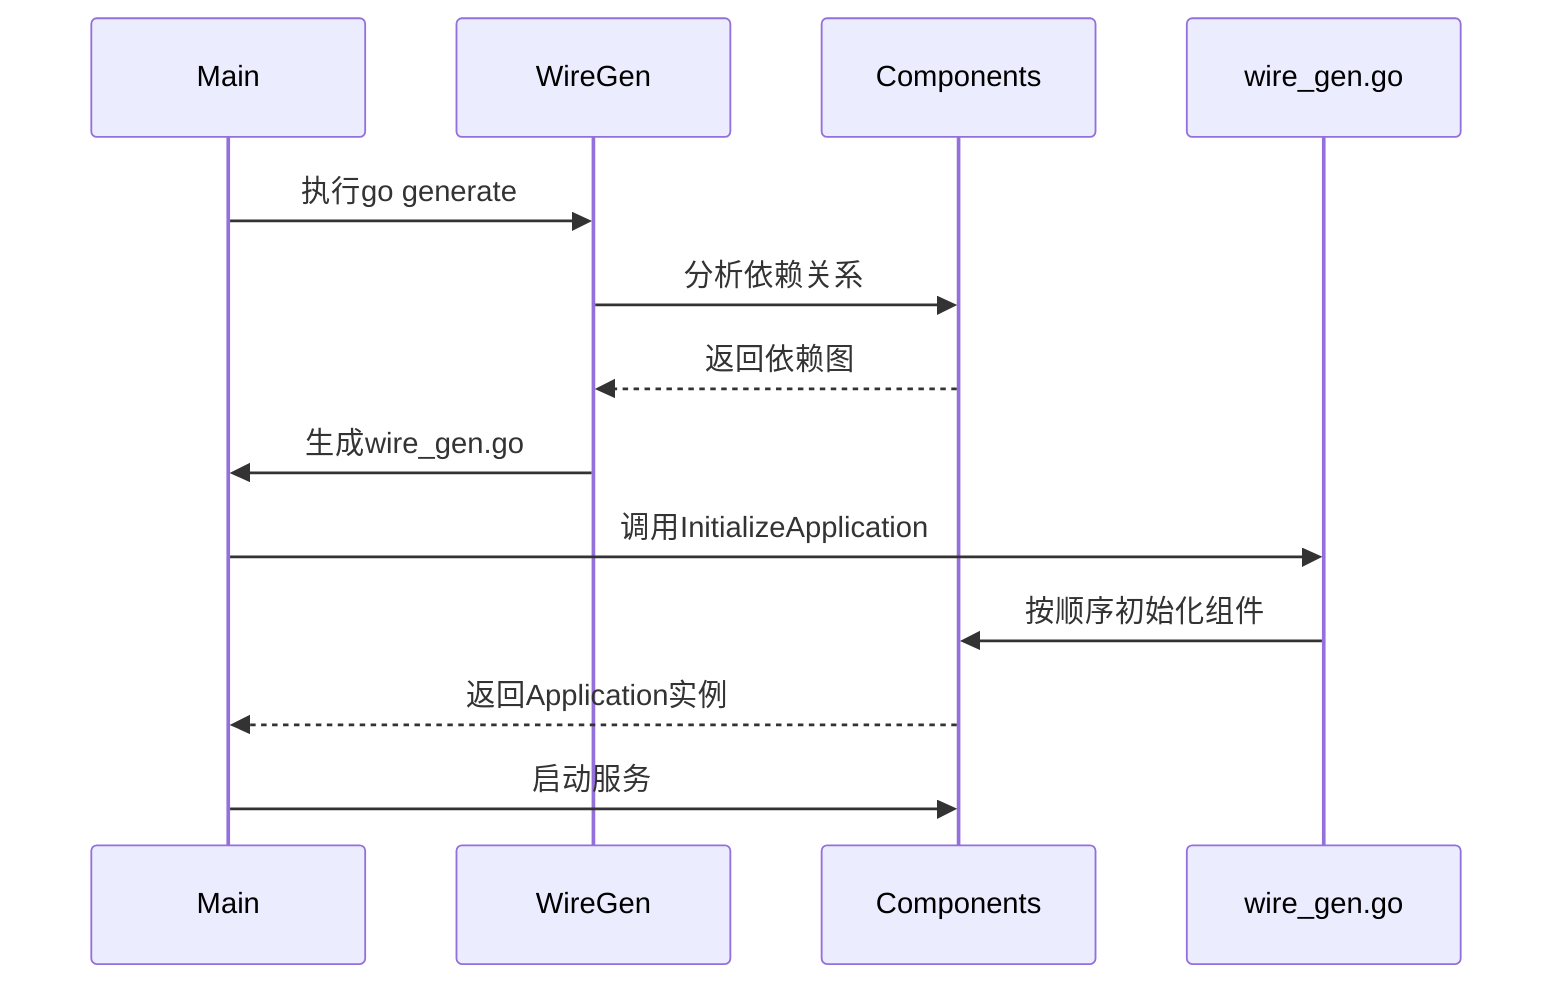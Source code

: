 sequenceDiagram
    participant Main
    participant WireGen
    participant Components
    
    Main->>WireGen: 执行go generate
    WireGen->>Components: 分析依赖关系
    Components-->>WireGen: 返回依赖图
    WireGen->>Main: 生成wire_gen.go
    Main->>wire_gen.go: 调用InitializeApplication
    wire_gen.go->>Components: 按顺序初始化组件
    Components-->>Main: 返回Application实例
    Main->>Components: 启动服务